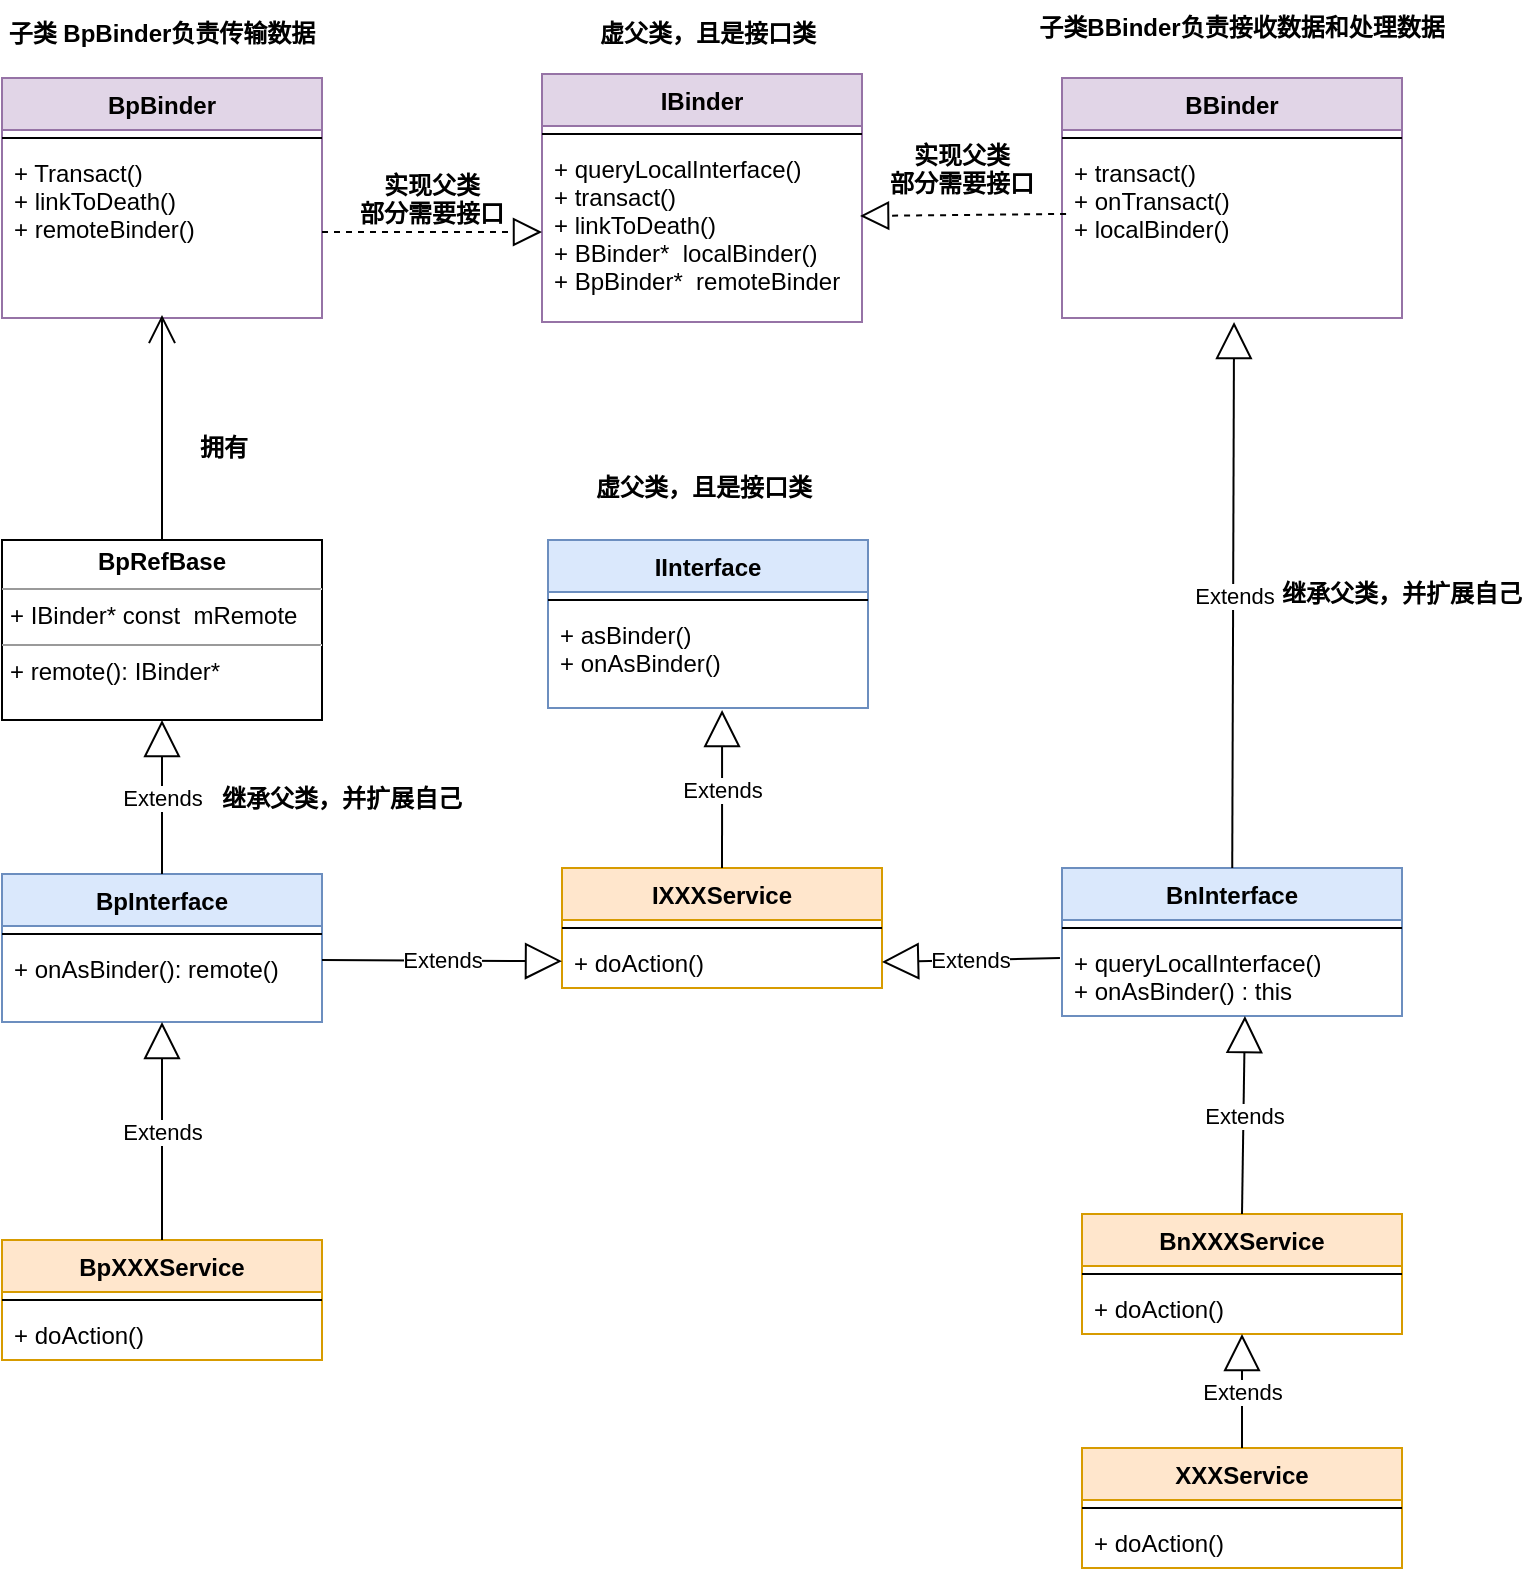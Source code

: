 <mxfile version="10.7.1" type="github"><diagram id="wURvKaP-HHOi7LxVtHhX" name="Page-1"><mxGraphModel dx="1394" dy="715" grid="1" gridSize="10" guides="1" tooltips="1" connect="1" arrows="1" fold="1" page="1" pageScale="1" pageWidth="850" pageHeight="1100" math="0" shadow="0"><root><mxCell id="0"/><mxCell id="1" parent="0"/><mxCell id="7MBTwV_X8QRFkhKn_ZTM-62" value="IBinder" style="swimlane;fontStyle=1;align=center;verticalAlign=top;childLayout=stackLayout;horizontal=1;startSize=26;horizontalStack=0;resizeParent=1;resizeParentMax=0;resizeLast=0;collapsible=1;marginBottom=0;fillColor=#e1d5e7;strokeColor=#9673a6;" vertex="1" parent="1"><mxGeometry x="333" y="73" width="160" height="124" as="geometry"/></mxCell><mxCell id="7MBTwV_X8QRFkhKn_ZTM-63" value="" style="line;strokeWidth=1;fillColor=none;align=left;verticalAlign=middle;spacingTop=-1;spacingLeft=3;spacingRight=3;rotatable=0;labelPosition=right;points=[];portConstraint=eastwest;" vertex="1" parent="7MBTwV_X8QRFkhKn_ZTM-62"><mxGeometry y="26" width="160" height="8" as="geometry"/></mxCell><mxCell id="7MBTwV_X8QRFkhKn_ZTM-64" value="+ queryLocalInterface()&#10;+ transact()&#10;+ linkToDeath()&#10;+ BBinder*  localBinder()&#10;+ BpBinder*  remoteBinder" style="text;strokeColor=none;fillColor=none;align=left;verticalAlign=top;spacingLeft=4;spacingRight=4;overflow=hidden;rotatable=0;points=[[0,0.5],[1,0.5]];portConstraint=eastwest;" vertex="1" parent="7MBTwV_X8QRFkhKn_ZTM-62"><mxGeometry y="34" width="160" height="90" as="geometry"/></mxCell><mxCell id="7MBTwV_X8QRFkhKn_ZTM-65" value="BpBinder" style="swimlane;fontStyle=1;align=center;verticalAlign=top;childLayout=stackLayout;horizontal=1;startSize=26;horizontalStack=0;resizeParent=1;resizeParentMax=0;resizeLast=0;collapsible=1;marginBottom=0;fillColor=#e1d5e7;strokeColor=#9673a6;" vertex="1" parent="1"><mxGeometry x="63" y="75" width="160" height="120" as="geometry"/></mxCell><mxCell id="7MBTwV_X8QRFkhKn_ZTM-66" value="" style="line;strokeWidth=1;fillColor=none;align=left;verticalAlign=middle;spacingTop=-1;spacingLeft=3;spacingRight=3;rotatable=0;labelPosition=right;points=[];portConstraint=eastwest;" vertex="1" parent="7MBTwV_X8QRFkhKn_ZTM-65"><mxGeometry y="26" width="160" height="8" as="geometry"/></mxCell><mxCell id="7MBTwV_X8QRFkhKn_ZTM-67" value="+ Transact()&#10;+ linkToDeath()&#10;+ remoteBinder()&#10;" style="text;strokeColor=none;fillColor=none;align=left;verticalAlign=top;spacingLeft=4;spacingRight=4;overflow=hidden;rotatable=0;points=[[0,0.5],[1,0.5]];portConstraint=eastwest;" vertex="1" parent="7MBTwV_X8QRFkhKn_ZTM-65"><mxGeometry y="34" width="160" height="86" as="geometry"/></mxCell><mxCell id="7MBTwV_X8QRFkhKn_ZTM-68" value="BBinder&#10;&#10;" style="swimlane;fontStyle=1;align=center;verticalAlign=top;childLayout=stackLayout;horizontal=1;startSize=26;horizontalStack=0;resizeParent=1;resizeParentMax=0;resizeLast=0;collapsible=1;marginBottom=0;fillColor=#e1d5e7;strokeColor=#9673a6;" vertex="1" parent="1"><mxGeometry x="593" y="75" width="170" height="120" as="geometry"/></mxCell><mxCell id="7MBTwV_X8QRFkhKn_ZTM-69" value="" style="line;strokeWidth=1;fillColor=none;align=left;verticalAlign=middle;spacingTop=-1;spacingLeft=3;spacingRight=3;rotatable=0;labelPosition=right;points=[];portConstraint=eastwest;" vertex="1" parent="7MBTwV_X8QRFkhKn_ZTM-68"><mxGeometry y="26" width="170" height="8" as="geometry"/></mxCell><mxCell id="7MBTwV_X8QRFkhKn_ZTM-70" value="+ transact()&#10;+ onTransact()&#10;+ localBinder()&#10;" style="text;strokeColor=none;fillColor=none;align=left;verticalAlign=top;spacingLeft=4;spacingRight=4;overflow=hidden;rotatable=0;points=[[0,0.5],[1,0.5]];portConstraint=eastwest;" vertex="1" parent="7MBTwV_X8QRFkhKn_ZTM-68"><mxGeometry y="34" width="170" height="86" as="geometry"/></mxCell><mxCell id="7MBTwV_X8QRFkhKn_ZTM-71" value="IInterface&#10;&#10;" style="swimlane;fontStyle=1;align=center;verticalAlign=top;childLayout=stackLayout;horizontal=1;startSize=26;horizontalStack=0;resizeParent=1;resizeParentMax=0;resizeLast=0;collapsible=1;marginBottom=0;fillColor=#dae8fc;strokeColor=#6c8ebf;" vertex="1" parent="1"><mxGeometry x="336" y="306" width="160" height="84" as="geometry"/></mxCell><mxCell id="7MBTwV_X8QRFkhKn_ZTM-72" value="" style="line;strokeWidth=1;fillColor=none;align=left;verticalAlign=middle;spacingTop=-1;spacingLeft=3;spacingRight=3;rotatable=0;labelPosition=right;points=[];portConstraint=eastwest;" vertex="1" parent="7MBTwV_X8QRFkhKn_ZTM-71"><mxGeometry y="26" width="160" height="8" as="geometry"/></mxCell><mxCell id="7MBTwV_X8QRFkhKn_ZTM-73" value="+ asBinder()&#10;+ onAsBinder()&#10;" style="text;strokeColor=none;fillColor=none;align=left;verticalAlign=top;spacingLeft=4;spacingRight=4;overflow=hidden;rotatable=0;points=[[0,0.5],[1,0.5]];portConstraint=eastwest;" vertex="1" parent="7MBTwV_X8QRFkhKn_ZTM-71"><mxGeometry y="34" width="160" height="50" as="geometry"/></mxCell><mxCell id="7MBTwV_X8QRFkhKn_ZTM-74" value="IXXXService" style="swimlane;fontStyle=1;align=center;verticalAlign=top;childLayout=stackLayout;horizontal=1;startSize=26;horizontalStack=0;resizeParent=1;resizeParentMax=0;resizeLast=0;collapsible=1;marginBottom=0;fillColor=#ffe6cc;strokeColor=#d79b00;" vertex="1" parent="1"><mxGeometry x="343" y="470" width="160" height="60" as="geometry"/></mxCell><mxCell id="7MBTwV_X8QRFkhKn_ZTM-75" value="" style="line;strokeWidth=1;fillColor=none;align=left;verticalAlign=middle;spacingTop=-1;spacingLeft=3;spacingRight=3;rotatable=0;labelPosition=right;points=[];portConstraint=eastwest;" vertex="1" parent="7MBTwV_X8QRFkhKn_ZTM-74"><mxGeometry y="26" width="160" height="8" as="geometry"/></mxCell><mxCell id="7MBTwV_X8QRFkhKn_ZTM-76" value="+ doAction()" style="text;strokeColor=none;fillColor=none;align=left;verticalAlign=top;spacingLeft=4;spacingRight=4;overflow=hidden;rotatable=0;points=[[0,0.5],[1,0.5]];portConstraint=eastwest;" vertex="1" parent="7MBTwV_X8QRFkhKn_ZTM-74"><mxGeometry y="34" width="160" height="26" as="geometry"/></mxCell><mxCell id="7MBTwV_X8QRFkhKn_ZTM-77" value="BnInterface" style="swimlane;fontStyle=1;align=center;verticalAlign=top;childLayout=stackLayout;horizontal=1;startSize=26;horizontalStack=0;resizeParent=1;resizeParentMax=0;resizeLast=0;collapsible=1;marginBottom=0;fillColor=#dae8fc;strokeColor=#6c8ebf;" vertex="1" parent="1"><mxGeometry x="593" y="470" width="170" height="74" as="geometry"/></mxCell><mxCell id="7MBTwV_X8QRFkhKn_ZTM-78" value="" style="line;strokeWidth=1;fillColor=none;align=left;verticalAlign=middle;spacingTop=-1;spacingLeft=3;spacingRight=3;rotatable=0;labelPosition=right;points=[];portConstraint=eastwest;" vertex="1" parent="7MBTwV_X8QRFkhKn_ZTM-77"><mxGeometry y="26" width="170" height="8" as="geometry"/></mxCell><mxCell id="7MBTwV_X8QRFkhKn_ZTM-79" value="+ queryLocalInterface()&#10;+ onAsBinder() : this" style="text;strokeColor=none;fillColor=none;align=left;verticalAlign=top;spacingLeft=4;spacingRight=4;overflow=hidden;rotatable=0;points=[[0,0.5],[1,0.5]];portConstraint=eastwest;" vertex="1" parent="7MBTwV_X8QRFkhKn_ZTM-77"><mxGeometry y="34" width="170" height="40" as="geometry"/></mxCell><mxCell id="7MBTwV_X8QRFkhKn_ZTM-80" value="Extends" style="endArrow=block;endSize=16;endFill=0;html=1;entryX=0.506;entryY=1.023;entryDx=0;entryDy=0;entryPerimeter=0;" edge="1" parent="1" source="7MBTwV_X8QRFkhKn_ZTM-77" target="7MBTwV_X8QRFkhKn_ZTM-70"><mxGeometry width="160" relative="1" as="geometry"><mxPoint x="653" y="606" as="sourcePoint"/><mxPoint x="813" y="606" as="targetPoint"/></mxGeometry></mxCell><mxCell id="7MBTwV_X8QRFkhKn_ZTM-81" value="Extends" style="endArrow=block;endSize=16;endFill=0;html=1;entryX=1;entryY=0.5;entryDx=0;entryDy=0;exitX=-0.006;exitY=0.275;exitDx=0;exitDy=0;exitPerimeter=0;" edge="1" parent="1" source="7MBTwV_X8QRFkhKn_ZTM-79" target="7MBTwV_X8QRFkhKn_ZTM-76"><mxGeometry width="160" relative="1" as="geometry"><mxPoint x="493" y="596" as="sourcePoint"/><mxPoint x="653" y="596" as="targetPoint"/></mxGeometry></mxCell><mxCell id="7MBTwV_X8QRFkhKn_ZTM-82" value="BpInterface" style="swimlane;fontStyle=1;align=center;verticalAlign=top;childLayout=stackLayout;horizontal=1;startSize=26;horizontalStack=0;resizeParent=1;resizeParentMax=0;resizeLast=0;collapsible=1;marginBottom=0;fillColor=#dae8fc;strokeColor=#6c8ebf;" vertex="1" parent="1"><mxGeometry x="63" y="473" width="160" height="74" as="geometry"/></mxCell><mxCell id="7MBTwV_X8QRFkhKn_ZTM-83" value="" style="line;strokeWidth=1;fillColor=none;align=left;verticalAlign=middle;spacingTop=-1;spacingLeft=3;spacingRight=3;rotatable=0;labelPosition=right;points=[];portConstraint=eastwest;" vertex="1" parent="7MBTwV_X8QRFkhKn_ZTM-82"><mxGeometry y="26" width="160" height="8" as="geometry"/></mxCell><mxCell id="7MBTwV_X8QRFkhKn_ZTM-84" value="Extends" style="endArrow=block;endSize=16;endFill=0;html=1;" edge="1" parent="7MBTwV_X8QRFkhKn_ZTM-82" target="7MBTwV_X8QRFkhKn_ZTM-76"><mxGeometry width="160" relative="1" as="geometry"><mxPoint x="160" y="43" as="sourcePoint"/><mxPoint x="290" y="43" as="targetPoint"/></mxGeometry></mxCell><mxCell id="7MBTwV_X8QRFkhKn_ZTM-85" value="+ onAsBinder(): remote()" style="text;strokeColor=none;fillColor=none;align=left;verticalAlign=top;spacingLeft=4;spacingRight=4;overflow=hidden;rotatable=0;points=[[0,0.5],[1,0.5]];portConstraint=eastwest;" vertex="1" parent="7MBTwV_X8QRFkhKn_ZTM-82"><mxGeometry y="34" width="160" height="40" as="geometry"/></mxCell><mxCell id="7MBTwV_X8QRFkhKn_ZTM-86" value="&lt;p style=&quot;margin: 0px ; margin-top: 4px ; text-align: center&quot;&gt;&lt;b&gt;BpRefBase&lt;/b&gt;&lt;/p&gt;&lt;hr size=&quot;1&quot;&gt;&lt;p style=&quot;margin: 0px ; margin-left: 4px&quot;&gt;+&amp;nbsp;IBinder* const&amp;nbsp; mRemote&lt;/p&gt;&lt;hr size=&quot;1&quot;&gt;&lt;p style=&quot;margin: 0px ; margin-left: 4px&quot;&gt;+ remote(): IBinder*&lt;/p&gt;" style="verticalAlign=top;align=left;overflow=fill;fontSize=12;fontFamily=Helvetica;html=1;" vertex="1" parent="1"><mxGeometry x="63" y="306" width="160" height="90" as="geometry"/></mxCell><mxCell id="7MBTwV_X8QRFkhKn_ZTM-87" value="Extends" style="endArrow=block;endSize=16;endFill=0;html=1;entryX=0.5;entryY=1;entryDx=0;entryDy=0;" edge="1" parent="1" source="7MBTwV_X8QRFkhKn_ZTM-82" target="7MBTwV_X8QRFkhKn_ZTM-86"><mxGeometry width="160" relative="1" as="geometry"><mxPoint x="63" y="556" as="sourcePoint"/><mxPoint x="223" y="556" as="targetPoint"/></mxGeometry></mxCell><mxCell id="7MBTwV_X8QRFkhKn_ZTM-88" value="Extends" style="endArrow=block;endSize=16;endFill=0;html=1;entryX=0.544;entryY=1.02;entryDx=0;entryDy=0;entryPerimeter=0;" edge="1" parent="1" source="7MBTwV_X8QRFkhKn_ZTM-74" target="7MBTwV_X8QRFkhKn_ZTM-73"><mxGeometry width="160" relative="1" as="geometry"><mxPoint x="420" y="466" as="sourcePoint"/><mxPoint x="533" y="436" as="targetPoint"/></mxGeometry></mxCell><mxCell id="7MBTwV_X8QRFkhKn_ZTM-89" value="BpXXXService" style="swimlane;fontStyle=1;align=center;verticalAlign=top;childLayout=stackLayout;horizontal=1;startSize=26;horizontalStack=0;resizeParent=1;resizeParentMax=0;resizeLast=0;collapsible=1;marginBottom=0;fillColor=#ffe6cc;strokeColor=#d79b00;" vertex="1" parent="1"><mxGeometry x="63" y="656" width="160" height="60" as="geometry"/></mxCell><mxCell id="7MBTwV_X8QRFkhKn_ZTM-90" value="" style="line;strokeWidth=1;fillColor=none;align=left;verticalAlign=middle;spacingTop=-1;spacingLeft=3;spacingRight=3;rotatable=0;labelPosition=right;points=[];portConstraint=eastwest;" vertex="1" parent="7MBTwV_X8QRFkhKn_ZTM-89"><mxGeometry y="26" width="160" height="8" as="geometry"/></mxCell><mxCell id="7MBTwV_X8QRFkhKn_ZTM-91" value="+ doAction()" style="text;strokeColor=none;fillColor=none;align=left;verticalAlign=top;spacingLeft=4;spacingRight=4;overflow=hidden;rotatable=0;points=[[0,0.5],[1,0.5]];portConstraint=eastwest;" vertex="1" parent="7MBTwV_X8QRFkhKn_ZTM-89"><mxGeometry y="34" width="160" height="26" as="geometry"/></mxCell><mxCell id="7MBTwV_X8QRFkhKn_ZTM-92" value="BnXXXService" style="swimlane;fontStyle=1;align=center;verticalAlign=top;childLayout=stackLayout;horizontal=1;startSize=26;horizontalStack=0;resizeParent=1;resizeParentMax=0;resizeLast=0;collapsible=1;marginBottom=0;fillColor=#ffe6cc;strokeColor=#d79b00;" vertex="1" parent="1"><mxGeometry x="603" y="643" width="160" height="60" as="geometry"/></mxCell><mxCell id="7MBTwV_X8QRFkhKn_ZTM-93" value="" style="line;strokeWidth=1;fillColor=none;align=left;verticalAlign=middle;spacingTop=-1;spacingLeft=3;spacingRight=3;rotatable=0;labelPosition=right;points=[];portConstraint=eastwest;" vertex="1" parent="7MBTwV_X8QRFkhKn_ZTM-92"><mxGeometry y="26" width="160" height="8" as="geometry"/></mxCell><mxCell id="7MBTwV_X8QRFkhKn_ZTM-94" value="+ doAction()" style="text;strokeColor=none;fillColor=none;align=left;verticalAlign=top;spacingLeft=4;spacingRight=4;overflow=hidden;rotatable=0;points=[[0,0.5],[1,0.5]];portConstraint=eastwest;" vertex="1" parent="7MBTwV_X8QRFkhKn_ZTM-92"><mxGeometry y="34" width="160" height="26" as="geometry"/></mxCell><mxCell id="7MBTwV_X8QRFkhKn_ZTM-95" value="XXXService" style="swimlane;fontStyle=1;align=center;verticalAlign=top;childLayout=stackLayout;horizontal=1;startSize=26;horizontalStack=0;resizeParent=1;resizeParentMax=0;resizeLast=0;collapsible=1;marginBottom=0;fillColor=#ffe6cc;strokeColor=#d79b00;" vertex="1" parent="1"><mxGeometry x="603" y="760" width="160" height="60" as="geometry"/></mxCell><mxCell id="7MBTwV_X8QRFkhKn_ZTM-96" value="" style="line;strokeWidth=1;fillColor=none;align=left;verticalAlign=middle;spacingTop=-1;spacingLeft=3;spacingRight=3;rotatable=0;labelPosition=right;points=[];portConstraint=eastwest;" vertex="1" parent="7MBTwV_X8QRFkhKn_ZTM-95"><mxGeometry y="26" width="160" height="8" as="geometry"/></mxCell><mxCell id="7MBTwV_X8QRFkhKn_ZTM-97" value="+ doAction()" style="text;strokeColor=none;fillColor=none;align=left;verticalAlign=top;spacingLeft=4;spacingRight=4;overflow=hidden;rotatable=0;points=[[0,0.5],[1,0.5]];portConstraint=eastwest;" vertex="1" parent="7MBTwV_X8QRFkhKn_ZTM-95"><mxGeometry y="34" width="160" height="26" as="geometry"/></mxCell><mxCell id="7MBTwV_X8QRFkhKn_ZTM-98" value="Extends" style="endArrow=block;endSize=16;endFill=0;html=1;" edge="1" parent="1" source="7MBTwV_X8QRFkhKn_ZTM-89" target="7MBTwV_X8QRFkhKn_ZTM-85"><mxGeometry width="160" relative="1" as="geometry"><mxPoint x="93" y="776" as="sourcePoint"/><mxPoint x="253" y="776" as="targetPoint"/></mxGeometry></mxCell><mxCell id="7MBTwV_X8QRFkhKn_ZTM-99" value="Extends" style="endArrow=block;endSize=16;endFill=0;html=1;entryX=0.538;entryY=1;entryDx=0;entryDy=0;entryPerimeter=0;exitX=0.5;exitY=0;exitDx=0;exitDy=0;" edge="1" parent="1" source="7MBTwV_X8QRFkhKn_ZTM-92" target="7MBTwV_X8QRFkhKn_ZTM-79"><mxGeometry width="160" relative="1" as="geometry"><mxPoint x="689" y="644" as="sourcePoint"/><mxPoint x="703" y="606" as="targetPoint"/></mxGeometry></mxCell><mxCell id="7MBTwV_X8QRFkhKn_ZTM-100" value="Extends" style="endArrow=block;endSize=16;endFill=0;html=1;exitX=0.5;exitY=0;exitDx=0;exitDy=0;" edge="1" parent="1" source="7MBTwV_X8QRFkhKn_ZTM-95" target="7MBTwV_X8QRFkhKn_ZTM-94"><mxGeometry width="160" relative="1" as="geometry"><mxPoint x="543" y="726" as="sourcePoint"/><mxPoint x="703" y="726" as="targetPoint"/></mxGeometry></mxCell><mxCell id="7MBTwV_X8QRFkhKn_ZTM-101" value="" style="endArrow=open;endFill=1;endSize=12;html=1;entryX=0.5;entryY=0.982;entryDx=0;entryDy=0;entryPerimeter=0;exitX=0.5;exitY=0;exitDx=0;exitDy=0;" edge="1" parent="1" source="7MBTwV_X8QRFkhKn_ZTM-86" target="7MBTwV_X8QRFkhKn_ZTM-67"><mxGeometry width="160" relative="1" as="geometry"><mxPoint x="63" y="256" as="sourcePoint"/><mxPoint x="223" y="256" as="targetPoint"/></mxGeometry></mxCell><mxCell id="7MBTwV_X8QRFkhKn_ZTM-102" value="" style="endArrow=block;dashed=1;endFill=0;endSize=12;html=1;exitX=1;exitY=0.5;exitDx=0;exitDy=0;entryX=0;entryY=0.5;entryDx=0;entryDy=0;" edge="1" parent="1" source="7MBTwV_X8QRFkhKn_ZTM-67" target="7MBTwV_X8QRFkhKn_ZTM-64"><mxGeometry width="160" relative="1" as="geometry"><mxPoint x="223" y="126" as="sourcePoint"/><mxPoint x="333" y="126" as="targetPoint"/></mxGeometry></mxCell><mxCell id="7MBTwV_X8QRFkhKn_ZTM-103" value="" style="endArrow=block;dashed=1;endFill=0;endSize=12;html=1;exitX=0.012;exitY=0.395;exitDx=0;exitDy=0;entryX=0.994;entryY=0.411;entryDx=0;entryDy=0;entryPerimeter=0;exitPerimeter=0;" edge="1" parent="1" source="7MBTwV_X8QRFkhKn_ZTM-70" target="7MBTwV_X8QRFkhKn_ZTM-64"><mxGeometry width="160" relative="1" as="geometry"><mxPoint x="543" y="206" as="sourcePoint"/><mxPoint x="483" y="134" as="targetPoint"/></mxGeometry></mxCell><mxCell id="7MBTwV_X8QRFkhKn_ZTM-104" value="虚父类，且是接口类" style="text;align=center;fontStyle=1;verticalAlign=middle;spacingLeft=3;spacingRight=3;strokeColor=none;rotatable=0;points=[[0,0.5],[1,0.5]];portConstraint=eastwest;" vertex="1" parent="1"><mxGeometry x="376" y="39" width="80" height="26" as="geometry"/></mxCell><mxCell id="7MBTwV_X8QRFkhKn_ZTM-105" value="子类 BpBinder负责传输数据" style="text;align=center;fontStyle=1;verticalAlign=middle;spacingLeft=3;spacingRight=3;strokeColor=none;rotatable=0;points=[[0,0.5],[1,0.5]];portConstraint=eastwest;" vertex="1" parent="1"><mxGeometry x="103" y="39" width="80" height="26" as="geometry"/></mxCell><mxCell id="7MBTwV_X8QRFkhKn_ZTM-106" value="子类BBinder负责接收数据和处理数据" style="text;align=center;fontStyle=1;verticalAlign=middle;spacingLeft=3;spacingRight=3;strokeColor=none;rotatable=0;points=[[0,0.5],[1,0.5]];portConstraint=eastwest;" vertex="1" parent="1"><mxGeometry x="643" y="36" width="80" height="26" as="geometry"/></mxCell><mxCell id="7MBTwV_X8QRFkhKn_ZTM-107" value="实现父类&#10;部分需要接口" style="text;align=center;fontStyle=1;verticalAlign=middle;spacingLeft=3;spacingRight=3;strokeColor=none;rotatable=0;points=[[0,0.5],[1,0.5]];portConstraint=eastwest;" vertex="1" parent="1"><mxGeometry x="238" y="122" width="80" height="26" as="geometry"/></mxCell><mxCell id="7MBTwV_X8QRFkhKn_ZTM-108" value="实现父类&#10;部分需要接口" style="text;align=center;fontStyle=1;verticalAlign=middle;spacingLeft=3;spacingRight=3;strokeColor=none;rotatable=0;points=[[0,0.5],[1,0.5]];portConstraint=eastwest;" vertex="1" parent="1"><mxGeometry x="503" y="107" width="80" height="26" as="geometry"/></mxCell><mxCell id="7MBTwV_X8QRFkhKn_ZTM-109" value="继承父类，并扩展自己" style="text;align=center;fontStyle=1;verticalAlign=middle;spacingLeft=3;spacingRight=3;strokeColor=none;rotatable=0;points=[[0,0.5],[1,0.5]];portConstraint=eastwest;" vertex="1" parent="1"><mxGeometry x="193" y="421.5" width="80" height="26" as="geometry"/></mxCell><mxCell id="7MBTwV_X8QRFkhKn_ZTM-110" value="继承父类，并扩展自己" style="text;align=center;fontStyle=1;verticalAlign=middle;spacingLeft=3;spacingRight=3;strokeColor=none;rotatable=0;points=[[0,0.5],[1,0.5]];portConstraint=eastwest;" vertex="1" parent="1"><mxGeometry x="723" y="319" width="80" height="26" as="geometry"/></mxCell><mxCell id="7MBTwV_X8QRFkhKn_ZTM-111" value="拥有" style="text;align=center;fontStyle=1;verticalAlign=middle;spacingLeft=3;spacingRight=3;strokeColor=none;rotatable=0;points=[[0,0.5],[1,0.5]];portConstraint=eastwest;" vertex="1" parent="1"><mxGeometry x="134" y="246" width="80" height="26" as="geometry"/></mxCell><mxCell id="7MBTwV_X8QRFkhKn_ZTM-112" value="虚父类，且是接口类" style="text;align=center;fontStyle=1;verticalAlign=middle;spacingLeft=3;spacingRight=3;strokeColor=none;rotatable=0;points=[[0,0.5],[1,0.5]];portConstraint=eastwest;" vertex="1" parent="1"><mxGeometry x="374" y="266" width="80" height="26" as="geometry"/></mxCell></root></mxGraphModel></diagram></mxfile>
